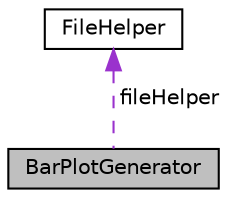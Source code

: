 digraph "BarPlotGenerator"
{
 // LATEX_PDF_SIZE
  edge [fontname="Helvetica",fontsize="10",labelfontname="Helvetica",labelfontsize="10"];
  node [fontname="Helvetica",fontsize="10",shape=record];
  Node1 [label="BarPlotGenerator",height=0.2,width=0.4,color="black", fillcolor="grey75", style="filled", fontcolor="black",tooltip="Responsible for generating bar plots based on given data."];
  Node2 -> Node1 [dir="back",color="darkorchid3",fontsize="10",style="dashed",label=" fileHelper" ,fontname="Helvetica"];
  Node2 [label="FileHelper",height=0.2,width=0.4,color="black", fillcolor="white", style="filled",URL="$classFileHelper.html",tooltip="Utility class for file and directory management."];
}
